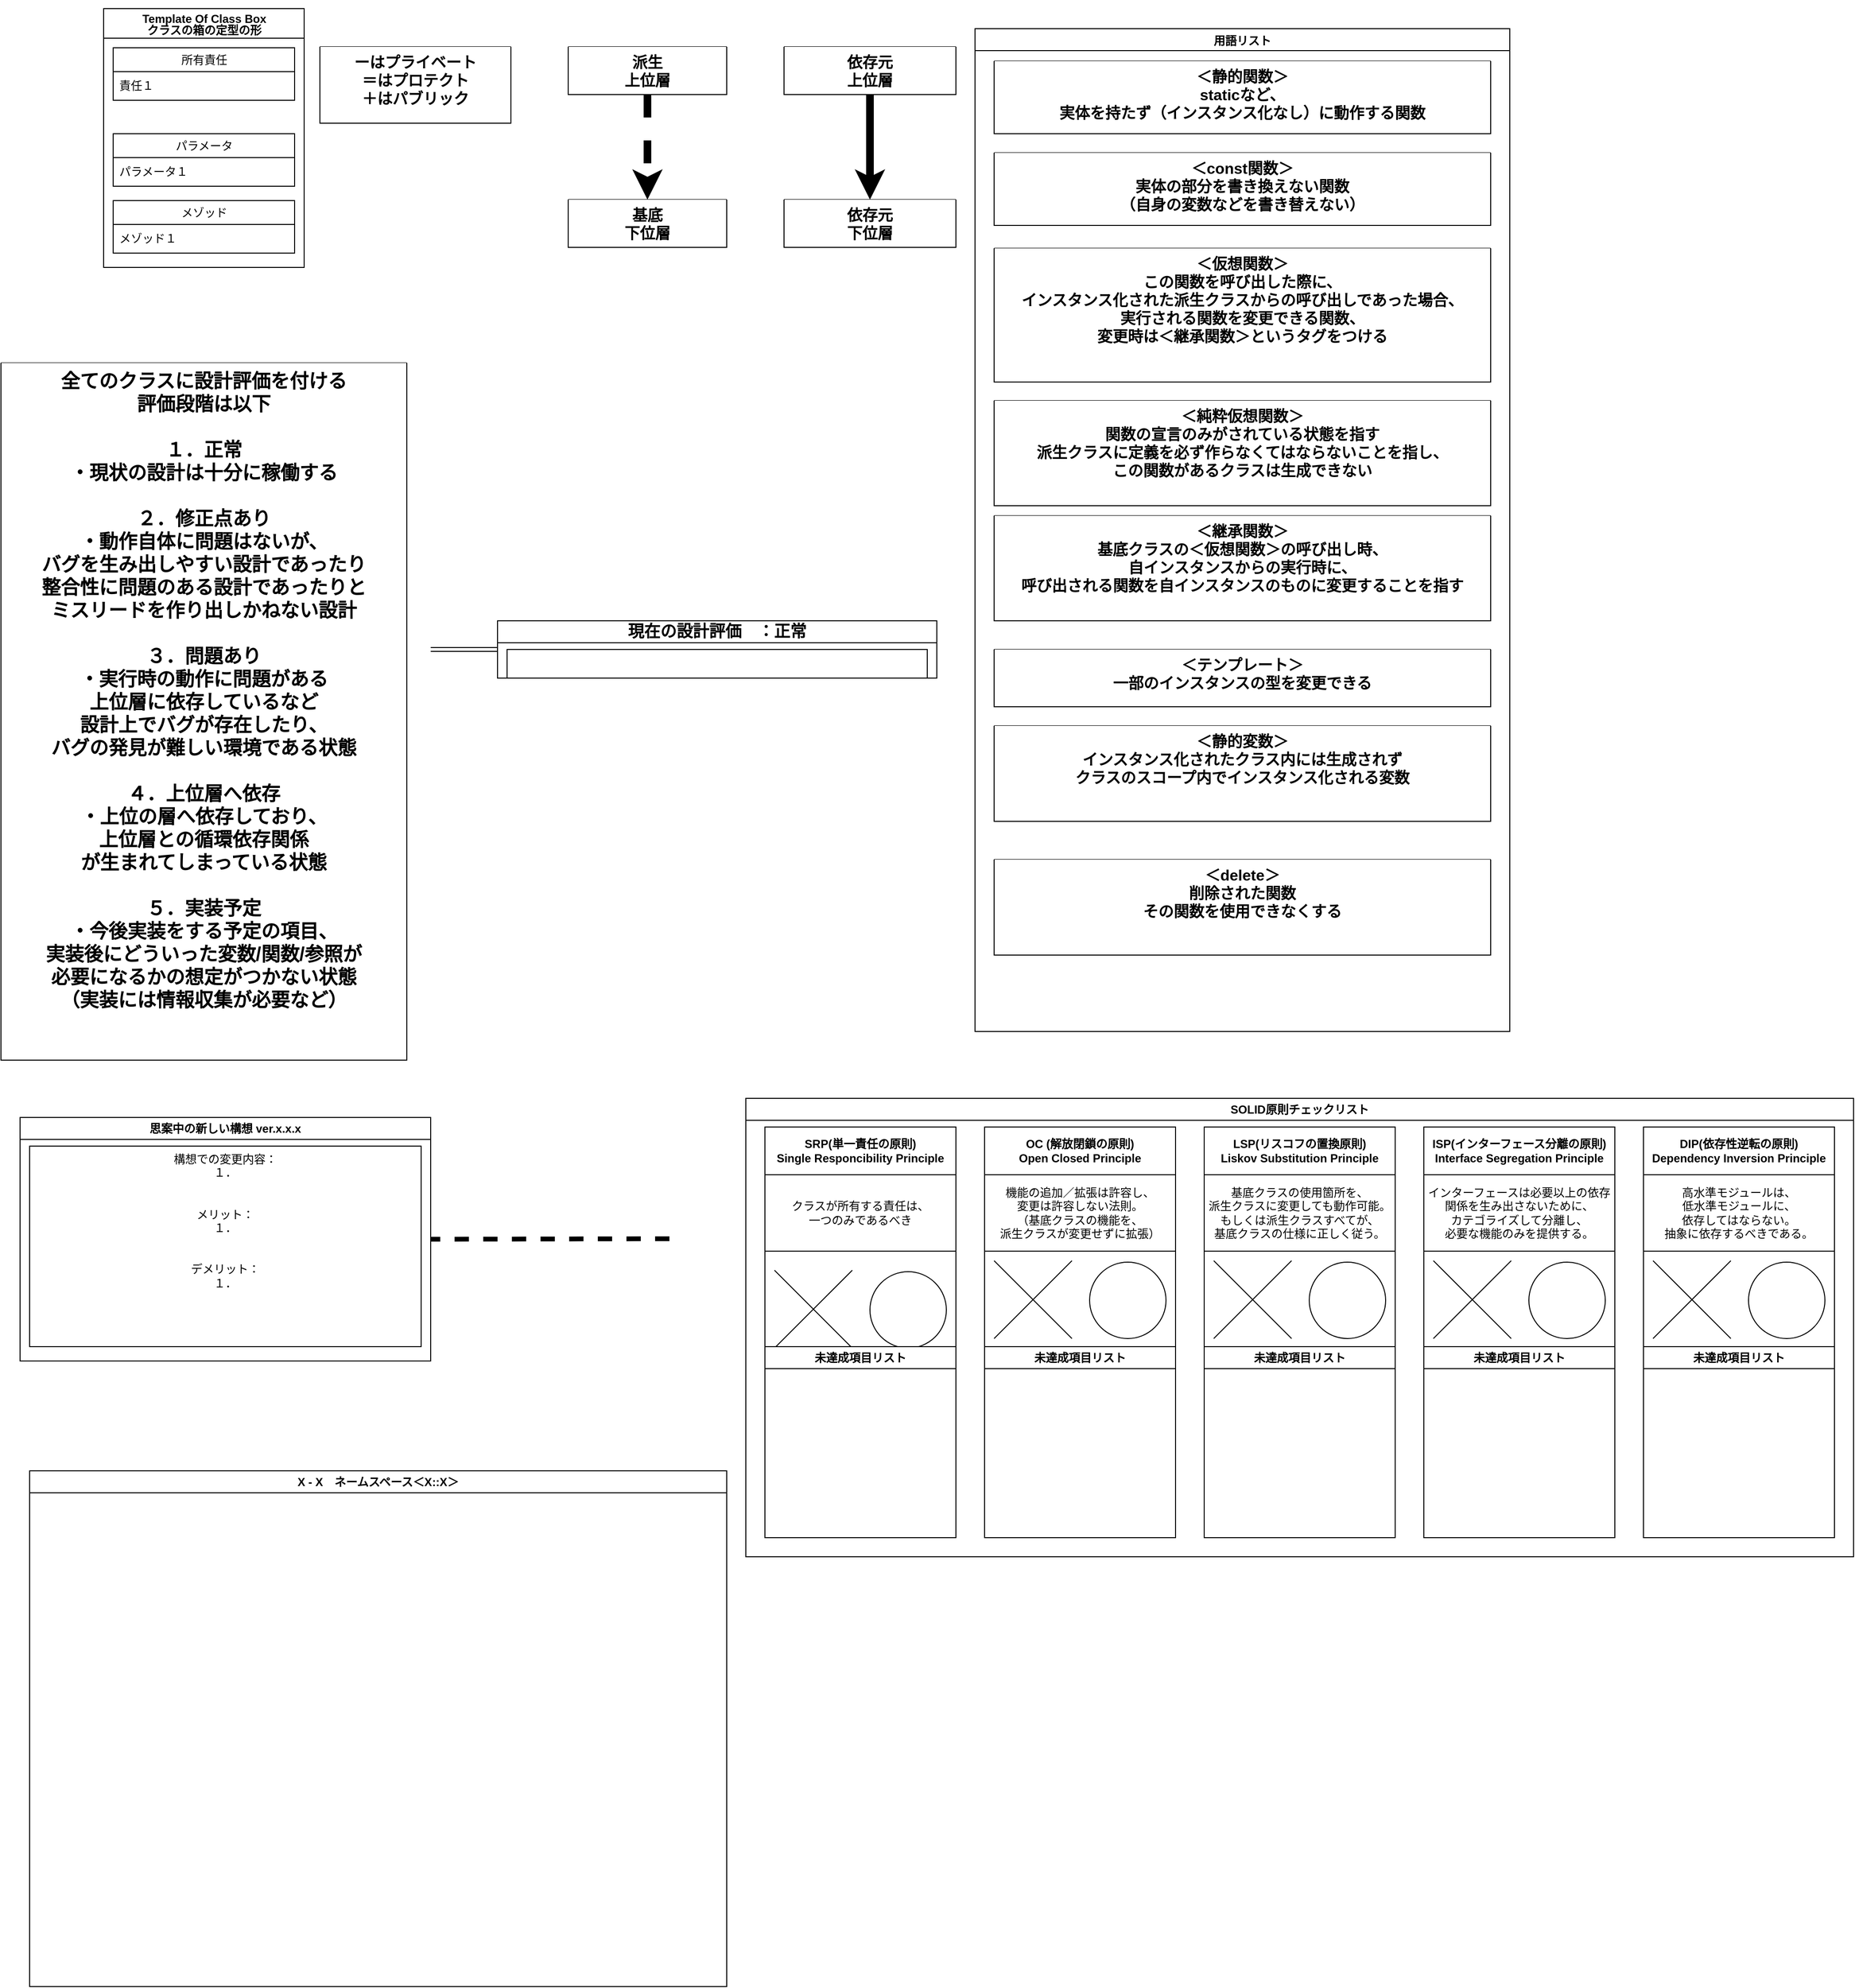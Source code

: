 <mxfile version="25.0.1">
  <diagram name="仕様リスト" id="-qLrR7ELoWjXT5G0vG4u">
    <mxGraphModel dx="1434" dy="836" grid="1" gridSize="10" guides="1" tooltips="1" connect="1" arrows="1" fold="1" page="1" pageScale="1" pageWidth="827" pageHeight="1169" math="0" shadow="0">
      <root>
        <mxCell id="0" />
        <mxCell id="1" parent="0" />
        <mxCell id="0ltXDq64eJeHb2nr8vkA-1" value="ーはプライベート&#xa;＝はプロテクト&#xa;＋はパブリック" style="swimlane;startSize=0;swimlaneFillColor=default;verticalAlign=top;align=center;fontSize=16;" parent="1" vertex="1">
          <mxGeometry x="374" y="159" width="200" height="80" as="geometry" />
        </mxCell>
        <mxCell id="0ltXDq64eJeHb2nr8vkA-2" value="&lt;p style=&quot;line-height: 100%;&quot;&gt;&lt;font style=&quot;font-size: 12px;&quot;&gt;Template Of Class Box&lt;br&gt;クラスの箱の定型の形&lt;/font&gt;&lt;/p&gt;" style="swimlane;whiteSpace=wrap;html=1;swimlaneFillColor=default;startSize=31;" parent="1" vertex="1">
          <mxGeometry x="147.5" y="119" width="210" height="271" as="geometry" />
        </mxCell>
        <mxCell id="0ltXDq64eJeHb2nr8vkA-3" value="パラメータ" style="swimlane;fontStyle=0;childLayout=stackLayout;horizontal=1;startSize=25;horizontalStack=0;resizeParent=1;resizeParentMax=0;resizeLast=0;collapsible=1;marginBottom=0;whiteSpace=wrap;html=1;" parent="0ltXDq64eJeHb2nr8vkA-2" vertex="1">
          <mxGeometry x="10" y="131" width="190" height="55" as="geometry" />
        </mxCell>
        <mxCell id="0ltXDq64eJeHb2nr8vkA-4" value="パラメータ１" style="text;strokeColor=none;fillColor=none;align=left;verticalAlign=middle;spacingLeft=4;spacingRight=4;overflow=hidden;points=[[0,0.5],[1,0.5]];portConstraint=eastwest;rotatable=0;whiteSpace=wrap;html=1;" parent="0ltXDq64eJeHb2nr8vkA-3" vertex="1">
          <mxGeometry y="25" width="190" height="30" as="geometry" />
        </mxCell>
        <mxCell id="0ltXDq64eJeHb2nr8vkA-5" value="メゾッド" style="swimlane;fontStyle=0;childLayout=stackLayout;horizontal=1;startSize=25;horizontalStack=0;resizeParent=1;resizeParentMax=0;resizeLast=0;collapsible=1;marginBottom=0;whiteSpace=wrap;html=1;" parent="0ltXDq64eJeHb2nr8vkA-2" vertex="1">
          <mxGeometry x="10" y="201" width="190" height="55" as="geometry" />
        </mxCell>
        <mxCell id="0ltXDq64eJeHb2nr8vkA-6" value="メゾッド１" style="text;strokeColor=none;fillColor=none;align=left;verticalAlign=middle;spacingLeft=4;spacingRight=4;overflow=hidden;points=[[0,0.5],[1,0.5]];portConstraint=eastwest;rotatable=0;whiteSpace=wrap;html=1;" parent="0ltXDq64eJeHb2nr8vkA-5" vertex="1">
          <mxGeometry y="25" width="190" height="30" as="geometry" />
        </mxCell>
        <mxCell id="O61sKZHdbxcT02oiV-6k-1" value="所有責任" style="swimlane;fontStyle=0;childLayout=stackLayout;horizontal=1;startSize=25;horizontalStack=0;resizeParent=1;resizeParentMax=0;resizeLast=0;collapsible=1;marginBottom=0;whiteSpace=wrap;html=1;" parent="0ltXDq64eJeHb2nr8vkA-2" vertex="1">
          <mxGeometry x="10" y="41" width="190" height="55" as="geometry" />
        </mxCell>
        <mxCell id="O61sKZHdbxcT02oiV-6k-2" value="責任１" style="text;strokeColor=none;fillColor=none;align=left;verticalAlign=middle;spacingLeft=4;spacingRight=4;overflow=hidden;points=[[0,0.5],[1,0.5]];portConstraint=eastwest;rotatable=0;whiteSpace=wrap;html=1;" parent="O61sKZHdbxcT02oiV-6k-1" vertex="1">
          <mxGeometry y="25" width="190" height="30" as="geometry" />
        </mxCell>
        <mxCell id="0ltXDq64eJeHb2nr8vkA-7" value="全てのクラスに設計評価を付ける&#xa;評価段階は以下&#xa;&#xa;１．正常&#xa;・現状の設計は十分に稼働する&#xa;&#xa;２．修正点あり&#xa;・動作自体に問題はないが、&#xa;バグを生み出しやすい設計であったり&#xa;整合性に問題のある設計であったりと&#xa;ミスリードを作り出しかねない設計&#xa;&#xa;３．問題あり&#xa;・実行時の動作に問題がある&#xa;上位層に依存しているなど&#xa;設計上でバグが存在したり、&#xa;バグの発見が難しい環境である状態&#xa;&#xa;４．上位層へ依存&#xa;・上位の層へ依存しており、&#xa;上位層との循環依存関係&#xa;が生まれてしまっている状態&#xa;&#xa;５．実装予定&#xa;・今後実装をする予定の項目、&#xa;実装後にどういった変数/関数/参照が&#xa;必要になるかの想定がつかない状態&#xa;（実装には情報収集が必要など）" style="swimlane;startSize=0;swimlaneFillColor=default;verticalAlign=top;fontSize=20;" parent="1" vertex="1">
          <mxGeometry x="40" y="490" width="425" height="730" as="geometry" />
        </mxCell>
        <mxCell id="0ltXDq64eJeHb2nr8vkA-8" value="現在の設計評価　：正常" style="swimlane;whiteSpace=wrap;html=1;swimlaneFillColor=default;fontSize=17;" parent="1" vertex="1">
          <mxGeometry x="560" y="760" width="460" height="60" as="geometry" />
        </mxCell>
        <mxCell id="0ltXDq64eJeHb2nr8vkA-9" value="" style="rounded=0;whiteSpace=wrap;html=1;align=left;verticalAlign=top;" parent="0ltXDq64eJeHb2nr8vkA-8" vertex="1">
          <mxGeometry x="10" y="30" width="440" height="30" as="geometry" />
        </mxCell>
        <mxCell id="0ltXDq64eJeHb2nr8vkA-10" value="" style="shape=link;html=1;rounded=0;entryX=0;entryY=0.5;entryDx=0;entryDy=0;" parent="1" target="0ltXDq64eJeHb2nr8vkA-8" edge="1">
          <mxGeometry width="100" relative="1" as="geometry">
            <mxPoint x="490" y="790" as="sourcePoint" />
            <mxPoint x="565" y="820" as="targetPoint" />
          </mxGeometry>
        </mxCell>
        <mxCell id="wi7i52ta5wSqyBqeH4NU-1" value="依存元&#xa;上位層" style="swimlane;startSize=0;swimlaneFillColor=default;verticalAlign=top;align=center;fontSize=16;" parent="1" vertex="1">
          <mxGeometry x="860" y="159" width="180" height="50" as="geometry" />
        </mxCell>
        <mxCell id="wi7i52ta5wSqyBqeH4NU-2" value="" style="endArrow=classic;html=1;rounded=0;exitX=0.5;exitY=1;exitDx=0;exitDy=0;strokeWidth=8;entryX=0.5;entryY=0;entryDx=0;entryDy=0;" parent="1" source="wi7i52ta5wSqyBqeH4NU-1" target="wi7i52ta5wSqyBqeH4NU-3" edge="1">
          <mxGeometry width="50" height="50" relative="1" as="geometry">
            <mxPoint x="950" y="269" as="sourcePoint" />
            <mxPoint x="950" y="309" as="targetPoint" />
            <Array as="points" />
          </mxGeometry>
        </mxCell>
        <mxCell id="wi7i52ta5wSqyBqeH4NU-3" value="依存元&#xa;下位層" style="swimlane;startSize=0;swimlaneFillColor=default;verticalAlign=top;align=center;fontSize=16;" parent="1" vertex="1">
          <mxGeometry x="860" y="319" width="180" height="50" as="geometry" />
        </mxCell>
        <mxCell id="wi7i52ta5wSqyBqeH4NU-4" value="派生&#xa;上位層" style="swimlane;startSize=0;swimlaneFillColor=default;verticalAlign=top;align=center;fontSize=16;" parent="1" vertex="1">
          <mxGeometry x="634" y="159" width="166" height="50" as="geometry" />
        </mxCell>
        <mxCell id="wi7i52ta5wSqyBqeH4NU-5" value="基底&#xa;下位層" style="swimlane;startSize=0;swimlaneFillColor=default;verticalAlign=top;align=center;fontSize=16;" parent="1" vertex="1">
          <mxGeometry x="634" y="319" width="166" height="50" as="geometry" />
        </mxCell>
        <mxCell id="wi7i52ta5wSqyBqeH4NU-6" value="" style="endArrow=classic;dashed=1;html=1;strokeWidth=8;rounded=0;entryX=0.5;entryY=0;entryDx=0;entryDy=0;startArrow=none;startFill=0;endFill=1;exitX=0.5;exitY=1;exitDx=0;exitDy=0;" parent="1" source="wi7i52ta5wSqyBqeH4NU-4" target="wi7i52ta5wSqyBqeH4NU-5" edge="1">
          <mxGeometry width="50" height="50" relative="1" as="geometry">
            <mxPoint x="707" y="459" as="sourcePoint" />
            <mxPoint x="2395" y="1529" as="targetPoint" />
            <Array as="points" />
          </mxGeometry>
        </mxCell>
        <mxCell id="bb5lSr_9JjfSxzTluUoF-1" value="&lt;p style=&quot;line-height: 100%;&quot;&gt;用語リスト&lt;/p&gt;" style="swimlane;whiteSpace=wrap;html=1;swimlaneFillColor=default;" parent="1" vertex="1">
          <mxGeometry x="1060" y="140" width="560" height="1050" as="geometry" />
        </mxCell>
        <mxCell id="bb5lSr_9JjfSxzTluUoF-6" value="＜静的関数＞&#xa;staticなど、&#xa;実体を持たず（インスタンス化なし）に動作する関数" style="swimlane;startSize=0;swimlaneFillColor=default;verticalAlign=top;align=center;fontSize=16;" parent="bb5lSr_9JjfSxzTluUoF-1" vertex="1">
          <mxGeometry x="20" y="34" width="520" height="76" as="geometry" />
        </mxCell>
        <mxCell id="bb5lSr_9JjfSxzTluUoF-7" value="＜const関数＞&#xa;実体の部分を書き換えない関数&#xa;（自身の変数などを書き替えない）" style="swimlane;startSize=0;swimlaneFillColor=default;verticalAlign=top;align=center;fontSize=16;" parent="bb5lSr_9JjfSxzTluUoF-1" vertex="1">
          <mxGeometry x="20" y="130" width="520" height="76" as="geometry" />
        </mxCell>
        <mxCell id="bb5lSr_9JjfSxzTluUoF-8" value="＜仮想関数＞&#xa;この関数を呼び出した際に、&#xa;インスタンス化された派生クラスからの呼び出しであった場合、&#xa;実行される関数を変更できる関数、&#xa;変更時は＜継承関数＞というタグをつける" style="swimlane;startSize=0;swimlaneFillColor=default;verticalAlign=top;align=center;fontSize=16;" parent="bb5lSr_9JjfSxzTluUoF-1" vertex="1">
          <mxGeometry x="20" y="230" width="520" height="140" as="geometry" />
        </mxCell>
        <mxCell id="bb5lSr_9JjfSxzTluUoF-9" value="＜継承関数＞&#xa;基底クラスの＜仮想関数＞の呼び出し時、&#xa;自インスタンスからの実行時に、&#xa;呼び出される関数を自インスタンスのものに変更することを指す" style="swimlane;startSize=0;swimlaneFillColor=default;verticalAlign=top;align=center;fontSize=16;" parent="bb5lSr_9JjfSxzTluUoF-1" vertex="1">
          <mxGeometry x="20" y="510" width="520" height="110" as="geometry" />
        </mxCell>
        <mxCell id="bb5lSr_9JjfSxzTluUoF-11" value="＜テンプレート＞&#xa;一部のインスタンスの型を変更できる" style="swimlane;startSize=0;swimlaneFillColor=default;verticalAlign=top;align=center;fontSize=16;" parent="bb5lSr_9JjfSxzTluUoF-1" vertex="1">
          <mxGeometry x="20" y="650" width="520" height="60" as="geometry" />
        </mxCell>
        <mxCell id="bb5lSr_9JjfSxzTluUoF-12" value="＜静的変数＞&#xa;インスタンス化されたクラス内には生成されず&#xa;クラスのスコープ内でインスタンス化される変数" style="swimlane;startSize=0;swimlaneFillColor=default;verticalAlign=top;align=center;fontSize=16;" parent="bb5lSr_9JjfSxzTluUoF-1" vertex="1">
          <mxGeometry x="20" y="730" width="520" height="100" as="geometry" />
        </mxCell>
        <mxCell id="8VopN5NPwHb7rfLFwlSK-1" value="＜delete＞&#xa;削除された関数&#xa;その関数を使用できなくする" style="swimlane;startSize=0;swimlaneFillColor=default;verticalAlign=top;align=center;fontSize=16;" parent="bb5lSr_9JjfSxzTluUoF-1" vertex="1">
          <mxGeometry x="20" y="870" width="520" height="100" as="geometry" />
        </mxCell>
        <mxCell id="bb5lSr_9JjfSxzTluUoF-10" value="＜純粋仮想関数＞&#xa;関数の宣言のみがされている状態を指す&#xa;派生クラスに定義を必ず作らなくてはならないことを指し、&#xa;この関数があるクラスは生成できない" style="swimlane;startSize=0;swimlaneFillColor=default;verticalAlign=top;align=center;fontSize=16;" parent="bb5lSr_9JjfSxzTluUoF-1" vertex="1">
          <mxGeometry x="20" y="389.5" width="520" height="110" as="geometry" />
        </mxCell>
        <mxCell id="-UjHsnJ8wEKdRqjG0j_--1" value="" style="endArrow=none;dashed=1;html=1;strokeWidth=5;rounded=0;entryX=1;entryY=0.5;entryDx=0;entryDy=0;" parent="1" target="-UjHsnJ8wEKdRqjG0j_--2" edge="1">
          <mxGeometry width="50" height="50" relative="1" as="geometry">
            <mxPoint x="740" y="1407" as="sourcePoint" />
            <mxPoint x="530" y="1357.5" as="targetPoint" />
          </mxGeometry>
        </mxCell>
        <mxCell id="-UjHsnJ8wEKdRqjG0j_--2" value="思案中の新しい構想 ver.x.x.x" style="swimlane;whiteSpace=wrap;html=1;swimlaneFillColor=default;" parent="1" vertex="1">
          <mxGeometry x="60" y="1280" width="430" height="255" as="geometry" />
        </mxCell>
        <mxCell id="-UjHsnJ8wEKdRqjG0j_--3" value="構想での変更内容：&lt;br&gt;１．&lt;br&gt;&lt;br&gt;&lt;br&gt;メリット：&lt;br&gt;１．&lt;br&gt;&lt;br&gt;&lt;br&gt;デメリット：&lt;br&gt;１．" style="rounded=0;whiteSpace=wrap;html=1;horizontal=1;verticalAlign=top;" parent="-UjHsnJ8wEKdRqjG0j_--2" vertex="1">
          <mxGeometry x="10" y="30" width="410" height="210" as="geometry" />
        </mxCell>
        <mxCell id="CH2RhDooVL0Sbm7diKhD-1" value="X - X　ネームスペース＜X::X＞" style="swimlane;whiteSpace=wrap;html=1;swimlaneFillColor=default;align=center;" parent="1" vertex="1">
          <mxGeometry x="70" y="1650" width="730" height="540" as="geometry" />
        </mxCell>
        <mxCell id="O61sKZHdbxcT02oiV-6k-3" value="SOLID原則チェックリスト" style="swimlane;whiteSpace=wrap;html=1;swimlaneFillColor=default;" parent="1" vertex="1">
          <mxGeometry x="820" y="1260" width="1160" height="480" as="geometry" />
        </mxCell>
        <mxCell id="O61sKZHdbxcT02oiV-6k-4" value="SRP(単一責任の原則)&lt;div&gt;Single Responcibility Principle&lt;/div&gt;" style="swimlane;whiteSpace=wrap;html=1;startSize=50;" parent="O61sKZHdbxcT02oiV-6k-3" vertex="1">
          <mxGeometry x="20" y="30" width="200" height="430" as="geometry" />
        </mxCell>
        <mxCell id="O61sKZHdbxcT02oiV-6k-5" value="" style="rounded=0;whiteSpace=wrap;html=1;" parent="O61sKZHdbxcT02oiV-6k-4" vertex="1">
          <mxGeometry y="130" width="200" height="120" as="geometry" />
        </mxCell>
        <mxCell id="O61sKZHdbxcT02oiV-6k-7" value="" style="ellipse;whiteSpace=wrap;html=1;aspect=fixed;" parent="O61sKZHdbxcT02oiV-6k-4" vertex="1">
          <mxGeometry x="110" y="151.5" width="80" height="80" as="geometry" />
        </mxCell>
        <mxCell id="O61sKZHdbxcT02oiV-6k-10" value="" style="group" parent="O61sKZHdbxcT02oiV-6k-4" vertex="1" connectable="0">
          <mxGeometry x="10" y="150" width="81.5" height="81.5" as="geometry" />
        </mxCell>
        <mxCell id="O61sKZHdbxcT02oiV-6k-8" value="" style="endArrow=none;html=1;rounded=0;" parent="O61sKZHdbxcT02oiV-6k-10" edge="1">
          <mxGeometry width="50" height="50" relative="1" as="geometry">
            <mxPoint y="81.5" as="sourcePoint" />
            <mxPoint x="81.5" as="targetPoint" />
          </mxGeometry>
        </mxCell>
        <mxCell id="O61sKZHdbxcT02oiV-6k-9" value="" style="endArrow=none;html=1;rounded=0;" parent="O61sKZHdbxcT02oiV-6k-10" edge="1">
          <mxGeometry width="50" height="50" relative="1" as="geometry">
            <mxPoint x="81.5" y="81.5" as="sourcePoint" />
            <mxPoint as="targetPoint" />
          </mxGeometry>
        </mxCell>
        <mxCell id="UFfbrtiARt5DpPBoSiYu-1" value="未達成項目リスト" style="swimlane;whiteSpace=wrap;html=1;" parent="O61sKZHdbxcT02oiV-6k-4" vertex="1">
          <mxGeometry y="230" width="200" height="200" as="geometry" />
        </mxCell>
        <mxCell id="O61sKZHdbxcT02oiV-6k-11" value="クラスが所有する責任は、&lt;div&gt;一つのみであるべき&lt;/div&gt;" style="rounded=0;whiteSpace=wrap;html=1;" parent="O61sKZHdbxcT02oiV-6k-4" vertex="1">
          <mxGeometry y="50" width="200" height="80" as="geometry" />
        </mxCell>
        <mxCell id="kTtqc5orLYimejM_40gs-1" value="OC (解放閉鎖の原則)&lt;div&gt;Open Closed Principle&lt;/div&gt;" style="swimlane;whiteSpace=wrap;html=1;startSize=50;" parent="O61sKZHdbxcT02oiV-6k-3" vertex="1">
          <mxGeometry x="250" y="30" width="200" height="430" as="geometry" />
        </mxCell>
        <mxCell id="kTtqc5orLYimejM_40gs-2" value="" style="rounded=0;whiteSpace=wrap;html=1;" parent="kTtqc5orLYimejM_40gs-1" vertex="1">
          <mxGeometry y="110" width="200" height="120" as="geometry" />
        </mxCell>
        <mxCell id="kTtqc5orLYimejM_40gs-3" value="" style="ellipse;whiteSpace=wrap;html=1;aspect=fixed;" parent="kTtqc5orLYimejM_40gs-1" vertex="1">
          <mxGeometry x="110" y="141.5" width="80" height="80" as="geometry" />
        </mxCell>
        <mxCell id="kTtqc5orLYimejM_40gs-4" value="" style="group" parent="kTtqc5orLYimejM_40gs-1" vertex="1" connectable="0">
          <mxGeometry x="10" y="140" width="81.5" height="81.5" as="geometry" />
        </mxCell>
        <mxCell id="kTtqc5orLYimejM_40gs-5" value="" style="endArrow=none;html=1;rounded=0;" parent="kTtqc5orLYimejM_40gs-4" edge="1">
          <mxGeometry width="50" height="50" relative="1" as="geometry">
            <mxPoint y="81.5" as="sourcePoint" />
            <mxPoint x="81.5" as="targetPoint" />
          </mxGeometry>
        </mxCell>
        <mxCell id="kTtqc5orLYimejM_40gs-6" value="" style="endArrow=none;html=1;rounded=0;" parent="kTtqc5orLYimejM_40gs-4" edge="1">
          <mxGeometry width="50" height="50" relative="1" as="geometry">
            <mxPoint x="81.5" y="81.5" as="sourcePoint" />
            <mxPoint as="targetPoint" />
          </mxGeometry>
        </mxCell>
        <mxCell id="kTtqc5orLYimejM_40gs-7" value="未達成項目リスト" style="swimlane;whiteSpace=wrap;html=1;" parent="kTtqc5orLYimejM_40gs-1" vertex="1">
          <mxGeometry y="230" width="200" height="200" as="geometry" />
        </mxCell>
        <mxCell id="kTtqc5orLYimejM_40gs-8" value="&lt;span style=&quot;background-color: initial;&quot;&gt;機能の追加／拡張は許容し、&lt;/span&gt;&lt;div&gt;変更は許容しない法則。&lt;/div&gt;&lt;div&gt;（基底クラスの機能を、&lt;/div&gt;&lt;div&gt;派生クラスが変更せずに拡張）&lt;/div&gt;" style="rounded=0;whiteSpace=wrap;html=1;" parent="kTtqc5orLYimejM_40gs-1" vertex="1">
          <mxGeometry y="50" width="200" height="80" as="geometry" />
        </mxCell>
        <mxCell id="JxbBbiEOQ_t02XXRcwY0-1" value="&lt;div&gt;LSP(リスコフの&lt;span style=&quot;background-color: initial;&quot;&gt;置換原則)&lt;/span&gt;&lt;/div&gt;Liskov Substitution Principle" style="swimlane;whiteSpace=wrap;html=1;startSize=50;" parent="O61sKZHdbxcT02oiV-6k-3" vertex="1">
          <mxGeometry x="480" y="30" width="200" height="430" as="geometry" />
        </mxCell>
        <mxCell id="JxbBbiEOQ_t02XXRcwY0-2" value="" style="rounded=0;whiteSpace=wrap;html=1;" parent="JxbBbiEOQ_t02XXRcwY0-1" vertex="1">
          <mxGeometry y="110" width="200" height="120" as="geometry" />
        </mxCell>
        <mxCell id="JxbBbiEOQ_t02XXRcwY0-3" value="" style="ellipse;whiteSpace=wrap;html=1;aspect=fixed;" parent="JxbBbiEOQ_t02XXRcwY0-1" vertex="1">
          <mxGeometry x="110" y="141.5" width="80" height="80" as="geometry" />
        </mxCell>
        <mxCell id="JxbBbiEOQ_t02XXRcwY0-4" value="" style="group" parent="JxbBbiEOQ_t02XXRcwY0-1" vertex="1" connectable="0">
          <mxGeometry x="10" y="140" width="81.5" height="81.5" as="geometry" />
        </mxCell>
        <mxCell id="JxbBbiEOQ_t02XXRcwY0-5" value="" style="endArrow=none;html=1;rounded=0;" parent="JxbBbiEOQ_t02XXRcwY0-4" edge="1">
          <mxGeometry width="50" height="50" relative="1" as="geometry">
            <mxPoint y="81.5" as="sourcePoint" />
            <mxPoint x="81.5" as="targetPoint" />
          </mxGeometry>
        </mxCell>
        <mxCell id="JxbBbiEOQ_t02XXRcwY0-6" value="" style="endArrow=none;html=1;rounded=0;" parent="JxbBbiEOQ_t02XXRcwY0-4" edge="1">
          <mxGeometry width="50" height="50" relative="1" as="geometry">
            <mxPoint x="81.5" y="81.5" as="sourcePoint" />
            <mxPoint as="targetPoint" />
          </mxGeometry>
        </mxCell>
        <mxCell id="JxbBbiEOQ_t02XXRcwY0-7" value="未達成項目リスト" style="swimlane;whiteSpace=wrap;html=1;" parent="JxbBbiEOQ_t02XXRcwY0-1" vertex="1">
          <mxGeometry y="230" width="200" height="200" as="geometry" />
        </mxCell>
        <mxCell id="JxbBbiEOQ_t02XXRcwY0-8" value="基底クラスの使用箇所を、&lt;div&gt;派生クラスに変更しても動作可能。&lt;/div&gt;&lt;div&gt;もしくは派生クラスすべてが、&lt;/div&gt;&lt;div&gt;基底クラスの仕様に正しく従う。&lt;/div&gt;" style="rounded=0;whiteSpace=wrap;html=1;" parent="JxbBbiEOQ_t02XXRcwY0-1" vertex="1">
          <mxGeometry y="50" width="200" height="80" as="geometry" />
        </mxCell>
        <mxCell id="JxbBbiEOQ_t02XXRcwY0-9" value="&lt;div&gt;ISP(インターフェース分離の原則)&lt;/div&gt;Interface Segregation Principle" style="swimlane;whiteSpace=wrap;html=1;startSize=50;" parent="O61sKZHdbxcT02oiV-6k-3" vertex="1">
          <mxGeometry x="710" y="30" width="200" height="430" as="geometry" />
        </mxCell>
        <mxCell id="JxbBbiEOQ_t02XXRcwY0-10" value="" style="rounded=0;whiteSpace=wrap;html=1;" parent="JxbBbiEOQ_t02XXRcwY0-9" vertex="1">
          <mxGeometry y="110" width="200" height="120" as="geometry" />
        </mxCell>
        <mxCell id="JxbBbiEOQ_t02XXRcwY0-11" value="" style="ellipse;whiteSpace=wrap;html=1;aspect=fixed;" parent="JxbBbiEOQ_t02XXRcwY0-9" vertex="1">
          <mxGeometry x="110" y="141.5" width="80" height="80" as="geometry" />
        </mxCell>
        <mxCell id="JxbBbiEOQ_t02XXRcwY0-12" value="" style="group" parent="JxbBbiEOQ_t02XXRcwY0-9" vertex="1" connectable="0">
          <mxGeometry x="10" y="140" width="81.5" height="81.5" as="geometry" />
        </mxCell>
        <mxCell id="JxbBbiEOQ_t02XXRcwY0-13" value="" style="endArrow=none;html=1;rounded=0;" parent="JxbBbiEOQ_t02XXRcwY0-12" edge="1">
          <mxGeometry width="50" height="50" relative="1" as="geometry">
            <mxPoint y="81.5" as="sourcePoint" />
            <mxPoint x="81.5" as="targetPoint" />
          </mxGeometry>
        </mxCell>
        <mxCell id="JxbBbiEOQ_t02XXRcwY0-14" value="" style="endArrow=none;html=1;rounded=0;" parent="JxbBbiEOQ_t02XXRcwY0-12" edge="1">
          <mxGeometry width="50" height="50" relative="1" as="geometry">
            <mxPoint x="81.5" y="81.5" as="sourcePoint" />
            <mxPoint as="targetPoint" />
          </mxGeometry>
        </mxCell>
        <mxCell id="JxbBbiEOQ_t02XXRcwY0-15" value="未達成項目リスト" style="swimlane;whiteSpace=wrap;html=1;" parent="JxbBbiEOQ_t02XXRcwY0-9" vertex="1">
          <mxGeometry y="230" width="200" height="200" as="geometry" />
        </mxCell>
        <mxCell id="JxbBbiEOQ_t02XXRcwY0-16" value="インターフェースは必要以上の依存関係を生み出さないために&lt;span style=&quot;background-color: initial;&quot;&gt;、&lt;/span&gt;&lt;div&gt;カテゴライズして分離し、&lt;/div&gt;&lt;div&gt;必要な機能のみを提供する。&lt;/div&gt;" style="rounded=0;whiteSpace=wrap;html=1;" parent="JxbBbiEOQ_t02XXRcwY0-9" vertex="1">
          <mxGeometry y="50" width="200" height="80" as="geometry" />
        </mxCell>
        <mxCell id="JxbBbiEOQ_t02XXRcwY0-17" value="&lt;div&gt;DIP(依存性逆転の原則)&lt;/div&gt;Dependency Inversion Principle" style="swimlane;whiteSpace=wrap;html=1;startSize=50;" parent="O61sKZHdbxcT02oiV-6k-3" vertex="1">
          <mxGeometry x="940" y="30" width="200" height="430" as="geometry" />
        </mxCell>
        <mxCell id="JxbBbiEOQ_t02XXRcwY0-18" value="" style="rounded=0;whiteSpace=wrap;html=1;" parent="JxbBbiEOQ_t02XXRcwY0-17" vertex="1">
          <mxGeometry y="110" width="200" height="120" as="geometry" />
        </mxCell>
        <mxCell id="JxbBbiEOQ_t02XXRcwY0-19" value="" style="ellipse;whiteSpace=wrap;html=1;aspect=fixed;" parent="JxbBbiEOQ_t02XXRcwY0-17" vertex="1">
          <mxGeometry x="110" y="141.5" width="80" height="80" as="geometry" />
        </mxCell>
        <mxCell id="JxbBbiEOQ_t02XXRcwY0-20" value="" style="group" parent="JxbBbiEOQ_t02XXRcwY0-17" vertex="1" connectable="0">
          <mxGeometry x="10" y="140" width="81.5" height="81.5" as="geometry" />
        </mxCell>
        <mxCell id="JxbBbiEOQ_t02XXRcwY0-21" value="" style="endArrow=none;html=1;rounded=0;" parent="JxbBbiEOQ_t02XXRcwY0-20" edge="1">
          <mxGeometry width="50" height="50" relative="1" as="geometry">
            <mxPoint y="81.5" as="sourcePoint" />
            <mxPoint x="81.5" as="targetPoint" />
          </mxGeometry>
        </mxCell>
        <mxCell id="JxbBbiEOQ_t02XXRcwY0-22" value="" style="endArrow=none;html=1;rounded=0;" parent="JxbBbiEOQ_t02XXRcwY0-20" edge="1">
          <mxGeometry width="50" height="50" relative="1" as="geometry">
            <mxPoint x="81.5" y="81.5" as="sourcePoint" />
            <mxPoint as="targetPoint" />
          </mxGeometry>
        </mxCell>
        <mxCell id="JxbBbiEOQ_t02XXRcwY0-23" value="未達成項目リスト" style="swimlane;whiteSpace=wrap;html=1;" parent="JxbBbiEOQ_t02XXRcwY0-17" vertex="1">
          <mxGeometry y="230" width="200" height="200" as="geometry" />
        </mxCell>
        <mxCell id="JxbBbiEOQ_t02XXRcwY0-24" value="高水準モジュールは、&lt;div&gt;低水準モジュールに、&lt;/div&gt;&lt;div&gt;&lt;span style=&quot;background-color: initial;&quot;&gt;依存してはならない。&lt;/span&gt;&lt;/div&gt;&lt;div&gt;&lt;span style=&quot;background-color: initial;&quot;&gt;抽象に依存するべきである。&lt;/span&gt;&lt;/div&gt;" style="rounded=0;whiteSpace=wrap;html=1;" parent="JxbBbiEOQ_t02XXRcwY0-17" vertex="1">
          <mxGeometry y="50" width="200" height="80" as="geometry" />
        </mxCell>
      </root>
    </mxGraphModel>
  </diagram>
</mxfile>

